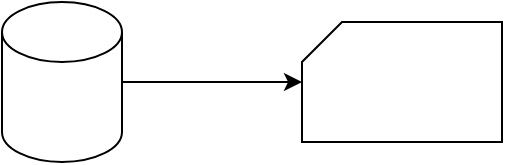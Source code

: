 <mxfile version="20.4.1" type="github">
  <diagram id="iwksW8lEPGX_3zX38YxY" name="第 1 页">
    <mxGraphModel dx="838" dy="687" grid="1" gridSize="10" guides="1" tooltips="1" connect="1" arrows="1" fold="1" page="1" pageScale="1" pageWidth="827" pageHeight="1169" math="0" shadow="0">
      <root>
        <mxCell id="0" />
        <mxCell id="1" parent="0" />
        <mxCell id="CbdVZrtYhTQYkVBNdqK1-3" value="" style="edgeStyle=orthogonalEdgeStyle;rounded=0;orthogonalLoop=1;jettySize=auto;html=1;" edge="1" parent="1" source="CbdVZrtYhTQYkVBNdqK1-1" target="CbdVZrtYhTQYkVBNdqK1-2">
          <mxGeometry relative="1" as="geometry" />
        </mxCell>
        <mxCell id="CbdVZrtYhTQYkVBNdqK1-1" value="" style="shape=cylinder3;whiteSpace=wrap;html=1;boundedLbl=1;backgroundOutline=1;size=15;" vertex="1" parent="1">
          <mxGeometry x="380" y="310" width="60" height="80" as="geometry" />
        </mxCell>
        <mxCell id="CbdVZrtYhTQYkVBNdqK1-2" value="" style="verticalLabelPosition=bottom;verticalAlign=top;html=1;shape=card;whiteSpace=wrap;size=20;arcSize=12;" vertex="1" parent="1">
          <mxGeometry x="530" y="320" width="100" height="60" as="geometry" />
        </mxCell>
      </root>
    </mxGraphModel>
  </diagram>
</mxfile>
